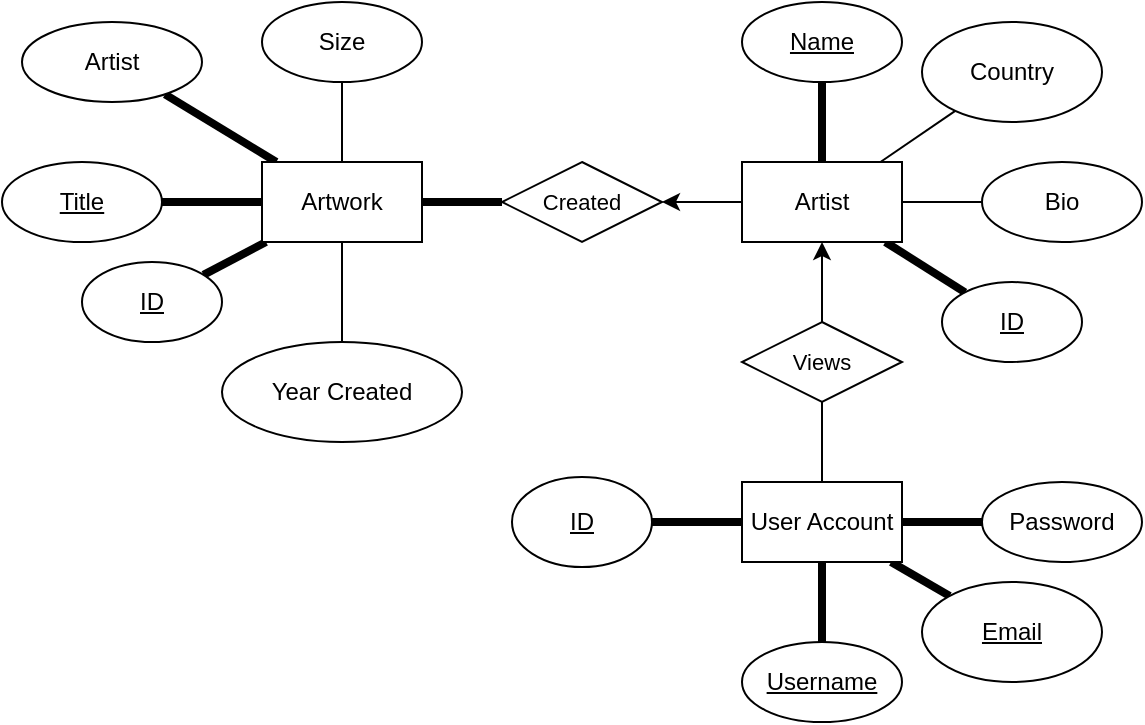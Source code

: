 <mxfile>
    <diagram id="92PUE27hI0z82dehjiVi" name="Page-1">
        <mxGraphModel dx="785" dy="-566" grid="1" gridSize="10" guides="1" tooltips="1" connect="1" arrows="1" fold="1" page="1" pageScale="1" pageWidth="850" pageHeight="1100" math="0" shadow="0">
            <root>
                <mxCell id="0"/>
                <mxCell id="1" parent="0"/>
                <mxCell id="174" value="" style="edgeStyle=none;html=1;strokeWidth=0;endArrow=none;endFill=0;startArrow=none;" edge="1" parent="1" source="175">
                    <mxGeometry relative="1" as="geometry">
                        <mxPoint x="320" y="1440" as="targetPoint"/>
                    </mxGeometry>
                </mxCell>
                <mxCell id="179" value="" style="edgeStyle=none;html=1;endArrow=none;endFill=0;strokeWidth=1;" edge="1" parent="1" source="126" target="175">
                    <mxGeometry relative="1" as="geometry"/>
                </mxCell>
                <mxCell id="189" value="" style="edgeStyle=none;html=1;endArrow=none;endFill=0;strokeWidth=4;" edge="1" parent="1" source="126" target="188">
                    <mxGeometry relative="1" as="geometry"/>
                </mxCell>
                <mxCell id="195" value="" style="edgeStyle=none;html=1;endArrow=none;endFill=0;strokeWidth=4;" edge="1" parent="1" source="126" target="194">
                    <mxGeometry relative="1" as="geometry"/>
                </mxCell>
                <mxCell id="126" value="Artwork" style="rounded=0;whiteSpace=wrap;html=1;" parent="1" vertex="1">
                    <mxGeometry x="280" y="1320" width="80" height="40" as="geometry"/>
                </mxCell>
                <mxCell id="127" style="edgeStyle=orthogonalEdgeStyle;rounded=0;orthogonalLoop=1;jettySize=auto;html=1;exitX=1;exitY=0.5;exitDx=0;exitDy=0;entryX=0;entryY=0.5;entryDx=0;entryDy=0;endArrow=none;endFill=0;strokeWidth=4;" parent="1" source="128" target="126" edge="1">
                    <mxGeometry relative="1" as="geometry"/>
                </mxCell>
                <mxCell id="128" value="&lt;u&gt;Title&lt;/u&gt;" style="ellipse;whiteSpace=wrap;html=1;" parent="1" vertex="1">
                    <mxGeometry x="150" y="1320" width="80" height="40" as="geometry"/>
                </mxCell>
                <mxCell id="129" style="edgeStyle=orthogonalEdgeStyle;rounded=0;orthogonalLoop=1;jettySize=auto;html=1;exitX=0.5;exitY=1;exitDx=0;exitDy=0;entryX=0.5;entryY=0;entryDx=0;entryDy=0;endArrow=none;endFill=0;strokeWidth=1;" parent="1" source="130" target="126" edge="1">
                    <mxGeometry relative="1" as="geometry"/>
                </mxCell>
                <mxCell id="130" value="Size" style="ellipse;whiteSpace=wrap;html=1;" parent="1" vertex="1">
                    <mxGeometry x="280" y="1240" width="80" height="40" as="geometry"/>
                </mxCell>
                <mxCell id="139" value="" style="edgeStyle=none;rounded=0;orthogonalLoop=1;jettySize=auto;html=1;endArrow=none;endFill=0;strokeWidth=4;" parent="1" source="140" target="126" edge="1">
                    <mxGeometry relative="1" as="geometry"/>
                </mxCell>
                <mxCell id="140" value="&lt;font style=&quot;font-size: 11px&quot;&gt;Created&lt;/font&gt;" style="rhombus;whiteSpace=wrap;html=1;" parent="1" vertex="1">
                    <mxGeometry x="400" y="1320" width="80" height="40" as="geometry"/>
                </mxCell>
                <mxCell id="141" value="" style="edgeStyle=none;rounded=0;orthogonalLoop=1;jettySize=auto;html=1;endArrow=classic;endFill=1;" parent="1" source="142" target="140" edge="1">
                    <mxGeometry relative="1" as="geometry"/>
                </mxCell>
                <mxCell id="187" value="" style="edgeStyle=none;html=1;endArrow=none;endFill=0;strokeWidth=4;" edge="1" parent="1" source="142" target="186">
                    <mxGeometry relative="1" as="geometry"/>
                </mxCell>
                <mxCell id="191" value="" style="edgeStyle=none;html=1;endArrow=none;endFill=0;strokeWidth=1;" edge="1" parent="1" source="142" target="190">
                    <mxGeometry relative="1" as="geometry"/>
                </mxCell>
                <mxCell id="142" value="Artist" style="rounded=0;whiteSpace=wrap;html=1;" parent="1" vertex="1">
                    <mxGeometry x="520" y="1320" width="80" height="40" as="geometry"/>
                </mxCell>
                <mxCell id="143" value="" style="edgeStyle=none;rounded=0;orthogonalLoop=1;jettySize=auto;html=1;endArrow=none;endFill=0;strokeWidth=4;" parent="1" source="144" target="142" edge="1">
                    <mxGeometry relative="1" as="geometry"/>
                </mxCell>
                <mxCell id="144" value="&lt;u&gt;Name&lt;/u&gt;" style="ellipse;whiteSpace=wrap;html=1;" parent="1" vertex="1">
                    <mxGeometry x="520" y="1240" width="80" height="40" as="geometry"/>
                </mxCell>
                <mxCell id="145" value="" style="edgeStyle=none;rounded=0;orthogonalLoop=1;jettySize=auto;html=1;endArrow=none;endFill=0;" parent="1" source="146" target="142" edge="1">
                    <mxGeometry relative="1" as="geometry"/>
                </mxCell>
                <mxCell id="146" value="Bio" style="ellipse;whiteSpace=wrap;html=1;" parent="1" vertex="1">
                    <mxGeometry x="640" y="1320" width="80" height="40" as="geometry"/>
                </mxCell>
                <mxCell id="180" value="" style="edgeStyle=none;html=1;endArrow=classic;endFill=1;strokeWidth=1;" edge="1" parent="1" source="155" target="142">
                    <mxGeometry relative="1" as="geometry"/>
                </mxCell>
                <mxCell id="155" value="&lt;font style=&quot;font-size: 11px&quot;&gt;Views&lt;/font&gt;" style="rhombus;whiteSpace=wrap;html=1;" parent="1" vertex="1">
                    <mxGeometry x="520" y="1400" width="80" height="40" as="geometry"/>
                </mxCell>
                <mxCell id="181" value="" style="edgeStyle=none;html=1;endArrow=none;endFill=0;strokeWidth=1;" edge="1" parent="1" source="157" target="155">
                    <mxGeometry relative="1" as="geometry"/>
                </mxCell>
                <mxCell id="185" value="" style="edgeStyle=none;html=1;endArrow=none;endFill=0;strokeWidth=4;" edge="1" parent="1" source="157" target="184">
                    <mxGeometry relative="1" as="geometry"/>
                </mxCell>
                <mxCell id="193" value="" style="edgeStyle=none;html=1;endArrow=none;endFill=0;strokeWidth=4;" edge="1" parent="1" source="157" target="192">
                    <mxGeometry relative="1" as="geometry"/>
                </mxCell>
                <mxCell id="157" value="User Account" style="rounded=0;whiteSpace=wrap;html=1;" parent="1" vertex="1">
                    <mxGeometry x="520" y="1480" width="80" height="40" as="geometry"/>
                </mxCell>
                <mxCell id="158" style="edgeStyle=none;rounded=0;orthogonalLoop=1;jettySize=auto;html=1;exitX=0.5;exitY=0;exitDx=0;exitDy=0;entryX=0.5;entryY=1;entryDx=0;entryDy=0;endArrow=none;endFill=0;strokeWidth=4;" parent="1" source="159" target="157" edge="1">
                    <mxGeometry relative="1" as="geometry"/>
                </mxCell>
                <mxCell id="159" value="&lt;u&gt;Username&lt;/u&gt;" style="ellipse;whiteSpace=wrap;html=1;" parent="1" vertex="1">
                    <mxGeometry x="520" y="1560" width="80" height="40" as="geometry"/>
                </mxCell>
                <mxCell id="160" style="edgeStyle=none;rounded=0;orthogonalLoop=1;jettySize=auto;html=1;exitX=0;exitY=0.5;exitDx=0;exitDy=0;entryX=1;entryY=0.5;entryDx=0;entryDy=0;endArrow=none;endFill=0;strokeWidth=4;" parent="1" source="161" target="157" edge="1">
                    <mxGeometry relative="1" as="geometry"/>
                </mxCell>
                <mxCell id="161" value="Password" style="ellipse;whiteSpace=wrap;html=1;" parent="1" vertex="1">
                    <mxGeometry x="640" y="1480" width="80" height="40" as="geometry"/>
                </mxCell>
                <mxCell id="177" style="edgeStyle=none;html=1;exitX=0.5;exitY=0;exitDx=0;exitDy=0;endArrow=none;endFill=0;strokeWidth=4;" edge="1" parent="1" source="175">
                    <mxGeometry relative="1" as="geometry">
                        <mxPoint x="320" y="1410" as="targetPoint"/>
                    </mxGeometry>
                </mxCell>
                <mxCell id="175" value="Year Created" style="ellipse;whiteSpace=wrap;html=1;rounded=0;strokeWidth=1;" vertex="1" parent="1">
                    <mxGeometry x="260" y="1410" width="120" height="50" as="geometry"/>
                </mxCell>
                <mxCell id="184" value="&lt;u&gt;ID&lt;/u&gt;" style="ellipse;whiteSpace=wrap;html=1;rounded=0;" vertex="1" parent="1">
                    <mxGeometry x="405" y="1477.5" width="70" height="45" as="geometry"/>
                </mxCell>
                <mxCell id="186" value="&lt;u&gt;ID&lt;/u&gt;" style="ellipse;whiteSpace=wrap;html=1;rounded=0;" vertex="1" parent="1">
                    <mxGeometry x="620" y="1380" width="70" height="40" as="geometry"/>
                </mxCell>
                <mxCell id="188" value="&lt;u&gt;ID&lt;/u&gt;" style="ellipse;whiteSpace=wrap;html=1;rounded=0;" vertex="1" parent="1">
                    <mxGeometry x="190" y="1370" width="70" height="40" as="geometry"/>
                </mxCell>
                <mxCell id="190" value="Country" style="ellipse;whiteSpace=wrap;html=1;rounded=0;" vertex="1" parent="1">
                    <mxGeometry x="610" y="1250" width="90" height="50" as="geometry"/>
                </mxCell>
                <mxCell id="192" value="&lt;u&gt;Email&lt;/u&gt;" style="ellipse;whiteSpace=wrap;html=1;rounded=0;" vertex="1" parent="1">
                    <mxGeometry x="610" y="1530" width="90" height="50" as="geometry"/>
                </mxCell>
                <mxCell id="194" value="Artist" style="ellipse;whiteSpace=wrap;html=1;rounded=0;" vertex="1" parent="1">
                    <mxGeometry x="160" y="1250" width="90" height="40" as="geometry"/>
                </mxCell>
            </root>
        </mxGraphModel>
    </diagram>
</mxfile>
